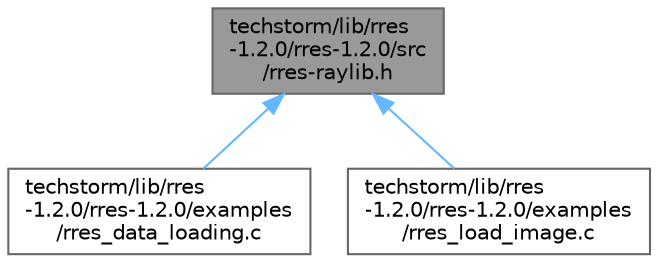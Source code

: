 digraph "techstorm/lib/rres-1.2.0/rres-1.2.0/src/rres-raylib.h"
{
 // LATEX_PDF_SIZE
  bgcolor="transparent";
  edge [fontname=Helvetica,fontsize=10,labelfontname=Helvetica,labelfontsize=10];
  node [fontname=Helvetica,fontsize=10,shape=box,height=0.2,width=0.4];
  Node1 [id="Node000001",label="techstorm/lib/rres\l-1.2.0/rres-1.2.0/src\l/rres-raylib.h",height=0.2,width=0.4,color="gray40", fillcolor="grey60", style="filled", fontcolor="black",tooltip=" "];
  Node1 -> Node2 [id="edge1_Node000001_Node000002",dir="back",color="steelblue1",style="solid",tooltip=" "];
  Node2 [id="Node000002",label="techstorm/lib/rres\l-1.2.0/rres-1.2.0/examples\l/rres_data_loading.c",height=0.2,width=0.4,color="grey40", fillcolor="white", style="filled",URL="$rres__data__loading_8c.html",tooltip=" "];
  Node1 -> Node3 [id="edge2_Node000001_Node000003",dir="back",color="steelblue1",style="solid",tooltip=" "];
  Node3 [id="Node000003",label="techstorm/lib/rres\l-1.2.0/rres-1.2.0/examples\l/rres_load_image.c",height=0.2,width=0.4,color="grey40", fillcolor="white", style="filled",URL="$rres__load__image_8c.html",tooltip=" "];
}
